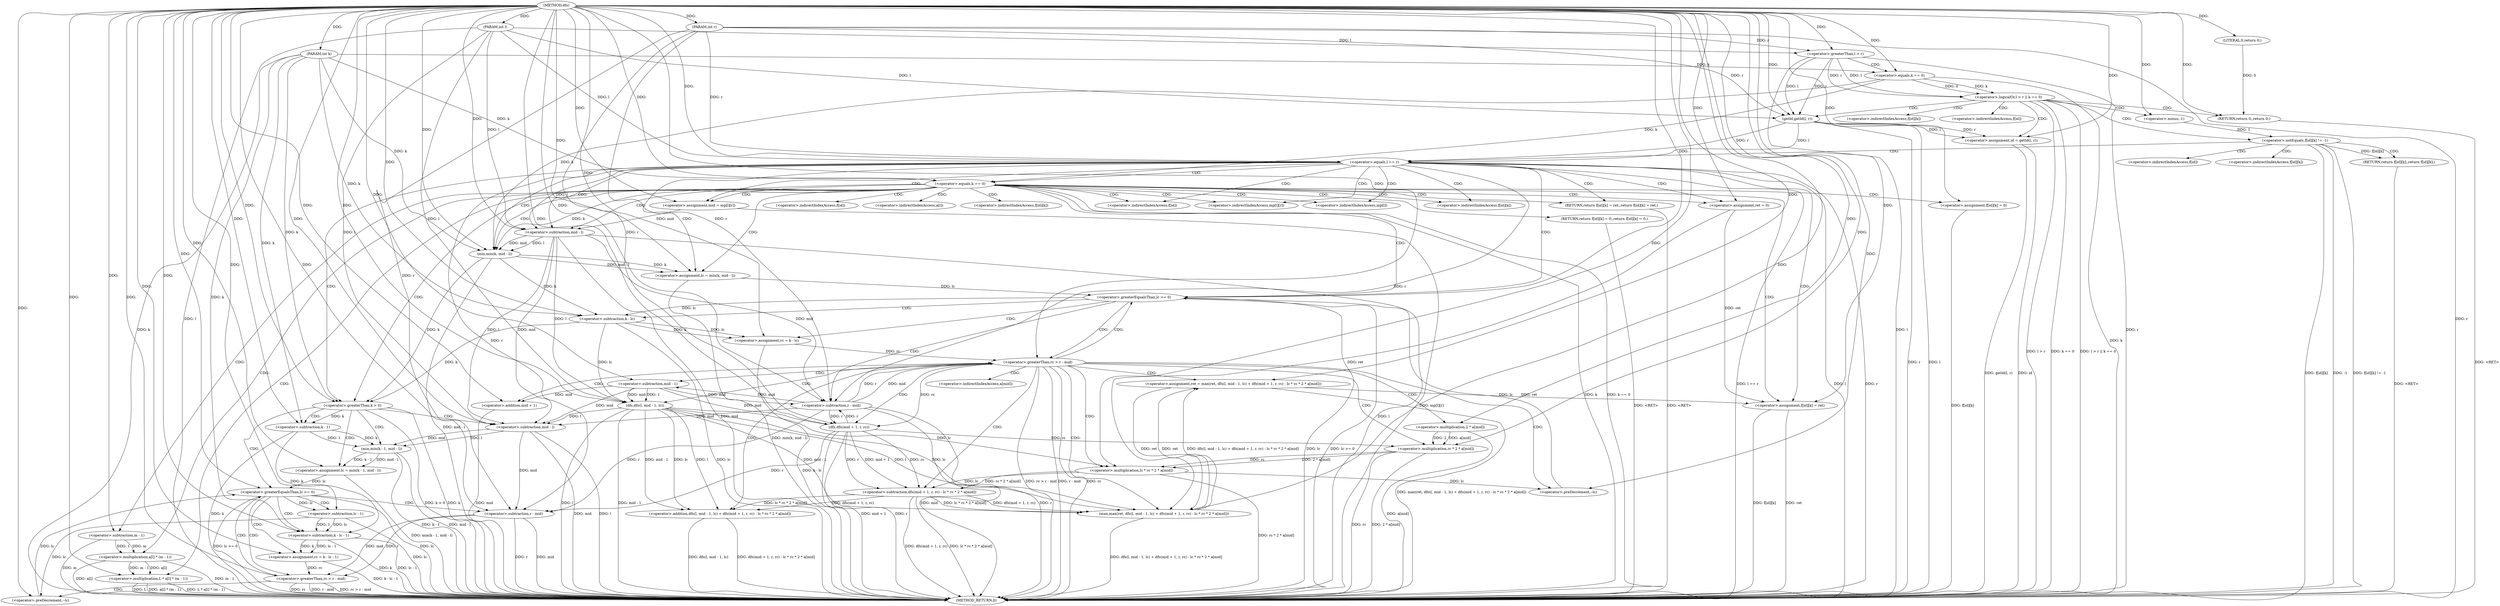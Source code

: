 digraph "dfs" {  
"1000133" [label = "(METHOD,dfs)" ]
"1000308" [label = "(METHOD_RETURN,ll)" ]
"1000134" [label = "(PARAM,int l)" ]
"1000135" [label = "(PARAM,int r)" ]
"1000136" [label = "(PARAM,int k)" ]
"1000149" [label = "(<operator>.assignment,id = getId(l, r))" ]
"1000197" [label = "(<operator>.assignment,mid = mp[l][r])" ]
"1000205" [label = "(<operator>.assignment,ret = 0)" ]
"1000300" [label = "(RETURN,return f[id][k] = ret;,return f[id][k] = ret;)" ]
"1000139" [label = "(<operator>.logicalOr,l > r || k == 0)" ]
"1000146" [label = "(RETURN,return 0;,return 0;)" ]
"1000155" [label = "(<operator>.notEquals,f[id][k] != -1)" ]
"1000163" [label = "(RETURN,return f[id][k];,return f[id][k];)" ]
"1000170" [label = "(<operator>.equals,l == r)" ]
"1000210" [label = "(<operator>.assignment,lc = min(k, mid - l))" ]
"1000217" [label = "(<operator>.greaterEqualsThan,lc >= 0)" ]
"1000220" [label = "(<operator>.preDecrement,--lc)" ]
"1000264" [label = "(<operator>.greaterThan,k > 0)" ]
"1000301" [label = "(<operator>.assignment,f[id][k] = ret)" ]
"1000147" [label = "(LITERAL,0,return 0;)" ]
"1000151" [label = "(getId,getId(l, r))" ]
"1000187" [label = "(<operator>.multiplication,L * a[l] * (m - 1))" ]
"1000224" [label = "(<operator>.assignment,rc = k - lc)" ]
"1000236" [label = "(<operator>.assignment,ret = max(ret, dfs(l, mid - 1, lc) + dfs(mid + 1, r, rc) - lc * rc * 2 * a[mid]))" ]
"1000140" [label = "(<operator>.greaterThan,l > r)" ]
"1000143" [label = "(<operator>.equals,k == 0)" ]
"1000161" [label = "(<operator>.minus,-1)" ]
"1000175" [label = "(<operator>.equals,k == 0)" ]
"1000178" [label = "(RETURN,return f[id][k] = 0;,return f[id][k] = 0;)" ]
"1000212" [label = "(min,min(k, mid - l))" ]
"1000230" [label = "(<operator>.greaterThan,rc > r - mid)" ]
"1000270" [label = "(<operator>.assignment,lc = min(k - 1, mid - l))" ]
"1000279" [label = "(<operator>.greaterEqualsThan,lc >= 0)" ]
"1000282" [label = "(<operator>.preDecrement,--lc)" ]
"1000179" [label = "(<operator>.assignment,f[id][k] = 0)" ]
"1000189" [label = "(<operator>.multiplication,a[l] * (m - 1))" ]
"1000214" [label = "(<operator>.subtraction,mid - l)" ]
"1000226" [label = "(<operator>.subtraction,k - lc)" ]
"1000238" [label = "(max,max(ret, dfs(l, mid - 1, lc) + dfs(mid + 1, r, rc) - lc * rc * 2 * a[mid]))" ]
"1000286" [label = "(<operator>.assignment,rc = k - lc - 1)" ]
"1000193" [label = "(<operator>.subtraction,m - 1)" ]
"1000232" [label = "(<operator>.subtraction,r - mid)" ]
"1000240" [label = "(<operator>.addition,dfs(l, mid - 1, lc) + dfs(mid + 1, r, rc) - lc * rc * 2 * a[mid])" ]
"1000272" [label = "(min,min(k - 1, mid - l))" ]
"1000294" [label = "(<operator>.greaterThan,rc > r - mid)" ]
"1000241" [label = "(dfs,dfs(l, mid - 1, lc))" ]
"1000247" [label = "(<operator>.subtraction,dfs(mid + 1, r, rc) - lc * rc * 2 * a[mid])" ]
"1000273" [label = "(<operator>.subtraction,k - 1)" ]
"1000276" [label = "(<operator>.subtraction,mid - l)" ]
"1000288" [label = "(<operator>.subtraction,k - lc - 1)" ]
"1000243" [label = "(<operator>.subtraction,mid - 1)" ]
"1000248" [label = "(dfs,dfs(mid + 1, r, rc))" ]
"1000254" [label = "(<operator>.multiplication,lc * rc * 2 * a[mid])" ]
"1000290" [label = "(<operator>.subtraction,lc - 1)" ]
"1000296" [label = "(<operator>.subtraction,r - mid)" ]
"1000249" [label = "(<operator>.addition,mid + 1)" ]
"1000256" [label = "(<operator>.multiplication,rc * 2 * a[mid])" ]
"1000258" [label = "(<operator>.multiplication,2 * a[mid])" ]
"1000199" [label = "(<operator>.indirectIndexAccess,mp[l][r])" ]
"1000156" [label = "(<operator>.indirectIndexAccess,f[id][k])" ]
"1000164" [label = "(<operator>.indirectIndexAccess,f[id][k])" ]
"1000200" [label = "(<operator>.indirectIndexAccess,mp[l])" ]
"1000302" [label = "(<operator>.indirectIndexAccess,f[id][k])" ]
"1000157" [label = "(<operator>.indirectIndexAccess,f[id])" ]
"1000165" [label = "(<operator>.indirectIndexAccess,f[id])" ]
"1000303" [label = "(<operator>.indirectIndexAccess,f[id])" ]
"1000190" [label = "(<operator>.indirectIndexAccess,a[l])" ]
"1000180" [label = "(<operator>.indirectIndexAccess,f[id][k])" ]
"1000181" [label = "(<operator>.indirectIndexAccess,f[id])" ]
"1000260" [label = "(<operator>.indirectIndexAccess,a[mid])" ]
  "1000178" -> "1000308"  [ label = "DDG: <RET>"] 
  "1000146" -> "1000308"  [ label = "DDG: <RET>"] 
  "1000134" -> "1000308"  [ label = "DDG: l"] 
  "1000135" -> "1000308"  [ label = "DDG: r"] 
  "1000136" -> "1000308"  [ label = "DDG: k"] 
  "1000140" -> "1000308"  [ label = "DDG: l"] 
  "1000140" -> "1000308"  [ label = "DDG: r"] 
  "1000139" -> "1000308"  [ label = "DDG: l > r"] 
  "1000143" -> "1000308"  [ label = "DDG: k"] 
  "1000139" -> "1000308"  [ label = "DDG: k == 0"] 
  "1000139" -> "1000308"  [ label = "DDG: l > r || k == 0"] 
  "1000149" -> "1000308"  [ label = "DDG: id"] 
  "1000151" -> "1000308"  [ label = "DDG: l"] 
  "1000151" -> "1000308"  [ label = "DDG: r"] 
  "1000149" -> "1000308"  [ label = "DDG: getId(l, r)"] 
  "1000155" -> "1000308"  [ label = "DDG: f[id][k]"] 
  "1000155" -> "1000308"  [ label = "DDG: -1"] 
  "1000155" -> "1000308"  [ label = "DDG: f[id][k] != -1"] 
  "1000170" -> "1000308"  [ label = "DDG: l"] 
  "1000170" -> "1000308"  [ label = "DDG: r"] 
  "1000170" -> "1000308"  [ label = "DDG: l == r"] 
  "1000175" -> "1000308"  [ label = "DDG: k"] 
  "1000175" -> "1000308"  [ label = "DDG: k == 0"] 
  "1000189" -> "1000308"  [ label = "DDG: a[l]"] 
  "1000189" -> "1000308"  [ label = "DDG: m - 1"] 
  "1000187" -> "1000308"  [ label = "DDG: a[l] * (m - 1)"] 
  "1000187" -> "1000308"  [ label = "DDG: L * a[l] * (m - 1)"] 
  "1000197" -> "1000308"  [ label = "DDG: mp[l][r]"] 
  "1000214" -> "1000308"  [ label = "DDG: mid"] 
  "1000214" -> "1000308"  [ label = "DDG: l"] 
  "1000212" -> "1000308"  [ label = "DDG: mid - l"] 
  "1000210" -> "1000308"  [ label = "DDG: min(k, mid - l)"] 
  "1000217" -> "1000308"  [ label = "DDG: lc"] 
  "1000217" -> "1000308"  [ label = "DDG: lc >= 0"] 
  "1000226" -> "1000308"  [ label = "DDG: lc"] 
  "1000224" -> "1000308"  [ label = "DDG: k - lc"] 
  "1000230" -> "1000308"  [ label = "DDG: rc"] 
  "1000232" -> "1000308"  [ label = "DDG: r"] 
  "1000232" -> "1000308"  [ label = "DDG: mid"] 
  "1000230" -> "1000308"  [ label = "DDG: r - mid"] 
  "1000230" -> "1000308"  [ label = "DDG: rc > r - mid"] 
  "1000241" -> "1000308"  [ label = "DDG: l"] 
  "1000241" -> "1000308"  [ label = "DDG: mid - 1"] 
  "1000240" -> "1000308"  [ label = "DDG: dfs(l, mid - 1, lc)"] 
  "1000249" -> "1000308"  [ label = "DDG: mid"] 
  "1000248" -> "1000308"  [ label = "DDG: mid + 1"] 
  "1000248" -> "1000308"  [ label = "DDG: r"] 
  "1000247" -> "1000308"  [ label = "DDG: dfs(mid + 1, r, rc)"] 
  "1000256" -> "1000308"  [ label = "DDG: rc"] 
  "1000258" -> "1000308"  [ label = "DDG: a[mid]"] 
  "1000256" -> "1000308"  [ label = "DDG: 2 * a[mid]"] 
  "1000254" -> "1000308"  [ label = "DDG: rc * 2 * a[mid]"] 
  "1000247" -> "1000308"  [ label = "DDG: lc * rc * 2 * a[mid]"] 
  "1000240" -> "1000308"  [ label = "DDG: dfs(mid + 1, r, rc) - lc * rc * 2 * a[mid]"] 
  "1000238" -> "1000308"  [ label = "DDG: dfs(l, mid - 1, lc) + dfs(mid + 1, r, rc) - lc * rc * 2 * a[mid]"] 
  "1000236" -> "1000308"  [ label = "DDG: max(ret, dfs(l, mid - 1, lc) + dfs(mid + 1, r, rc) - lc * rc * 2 * a[mid])"] 
  "1000264" -> "1000308"  [ label = "DDG: k"] 
  "1000264" -> "1000308"  [ label = "DDG: k > 0"] 
  "1000273" -> "1000308"  [ label = "DDG: k"] 
  "1000272" -> "1000308"  [ label = "DDG: k - 1"] 
  "1000276" -> "1000308"  [ label = "DDG: mid"] 
  "1000276" -> "1000308"  [ label = "DDG: l"] 
  "1000272" -> "1000308"  [ label = "DDG: mid - l"] 
  "1000270" -> "1000308"  [ label = "DDG: min(k - 1, mid - l)"] 
  "1000279" -> "1000308"  [ label = "DDG: lc"] 
  "1000279" -> "1000308"  [ label = "DDG: lc >= 0"] 
  "1000288" -> "1000308"  [ label = "DDG: k"] 
  "1000290" -> "1000308"  [ label = "DDG: lc"] 
  "1000288" -> "1000308"  [ label = "DDG: lc - 1"] 
  "1000286" -> "1000308"  [ label = "DDG: k - lc - 1"] 
  "1000294" -> "1000308"  [ label = "DDG: rc"] 
  "1000296" -> "1000308"  [ label = "DDG: r"] 
  "1000296" -> "1000308"  [ label = "DDG: mid"] 
  "1000294" -> "1000308"  [ label = "DDG: r - mid"] 
  "1000294" -> "1000308"  [ label = "DDG: rc > r - mid"] 
  "1000301" -> "1000308"  [ label = "DDG: f[id][k]"] 
  "1000301" -> "1000308"  [ label = "DDG: ret"] 
  "1000179" -> "1000308"  [ label = "DDG: f[id][k]"] 
  "1000163" -> "1000308"  [ label = "DDG: <RET>"] 
  "1000300" -> "1000308"  [ label = "DDG: <RET>"] 
  "1000187" -> "1000308"  [ label = "DDG: L"] 
  "1000193" -> "1000308"  [ label = "DDG: m"] 
  "1000133" -> "1000134"  [ label = "DDG: "] 
  "1000133" -> "1000135"  [ label = "DDG: "] 
  "1000133" -> "1000136"  [ label = "DDG: "] 
  "1000151" -> "1000149"  [ label = "DDG: r"] 
  "1000151" -> "1000149"  [ label = "DDG: l"] 
  "1000133" -> "1000205"  [ label = "DDG: "] 
  "1000147" -> "1000146"  [ label = "DDG: 0"] 
  "1000133" -> "1000146"  [ label = "DDG: "] 
  "1000133" -> "1000149"  [ label = "DDG: "] 
  "1000155" -> "1000163"  [ label = "DDG: f[id][k]"] 
  "1000133" -> "1000197"  [ label = "DDG: "] 
  "1000212" -> "1000210"  [ label = "DDG: mid - l"] 
  "1000212" -> "1000210"  [ label = "DDG: k"] 
  "1000205" -> "1000301"  [ label = "DDG: ret"] 
  "1000236" -> "1000301"  [ label = "DDG: ret"] 
  "1000133" -> "1000301"  [ label = "DDG: "] 
  "1000140" -> "1000139"  [ label = "DDG: r"] 
  "1000140" -> "1000139"  [ label = "DDG: l"] 
  "1000143" -> "1000139"  [ label = "DDG: 0"] 
  "1000143" -> "1000139"  [ label = "DDG: k"] 
  "1000133" -> "1000147"  [ label = "DDG: "] 
  "1000140" -> "1000151"  [ label = "DDG: l"] 
  "1000134" -> "1000151"  [ label = "DDG: l"] 
  "1000133" -> "1000151"  [ label = "DDG: "] 
  "1000140" -> "1000151"  [ label = "DDG: r"] 
  "1000135" -> "1000151"  [ label = "DDG: r"] 
  "1000161" -> "1000155"  [ label = "DDG: 1"] 
  "1000151" -> "1000170"  [ label = "DDG: l"] 
  "1000134" -> "1000170"  [ label = "DDG: l"] 
  "1000133" -> "1000170"  [ label = "DDG: "] 
  "1000151" -> "1000170"  [ label = "DDG: r"] 
  "1000135" -> "1000170"  [ label = "DDG: r"] 
  "1000133" -> "1000210"  [ label = "DDG: "] 
  "1000210" -> "1000217"  [ label = "DDG: lc"] 
  "1000220" -> "1000217"  [ label = "DDG: lc"] 
  "1000133" -> "1000217"  [ label = "DDG: "] 
  "1000254" -> "1000220"  [ label = "DDG: lc"] 
  "1000133" -> "1000220"  [ label = "DDG: "] 
  "1000226" -> "1000224"  [ label = "DDG: k"] 
  "1000226" -> "1000224"  [ label = "DDG: lc"] 
  "1000238" -> "1000236"  [ label = "DDG: ret"] 
  "1000238" -> "1000236"  [ label = "DDG: dfs(l, mid - 1, lc) + dfs(mid + 1, r, rc) - lc * rc * 2 * a[mid]"] 
  "1000212" -> "1000264"  [ label = "DDG: k"] 
  "1000226" -> "1000264"  [ label = "DDG: k"] 
  "1000136" -> "1000264"  [ label = "DDG: k"] 
  "1000133" -> "1000264"  [ label = "DDG: "] 
  "1000134" -> "1000140"  [ label = "DDG: l"] 
  "1000133" -> "1000140"  [ label = "DDG: "] 
  "1000135" -> "1000140"  [ label = "DDG: r"] 
  "1000136" -> "1000143"  [ label = "DDG: k"] 
  "1000133" -> "1000143"  [ label = "DDG: "] 
  "1000133" -> "1000161"  [ label = "DDG: "] 
  "1000133" -> "1000187"  [ label = "DDG: "] 
  "1000189" -> "1000187"  [ label = "DDG: m - 1"] 
  "1000189" -> "1000187"  [ label = "DDG: a[l]"] 
  "1000143" -> "1000212"  [ label = "DDG: k"] 
  "1000175" -> "1000212"  [ label = "DDG: k"] 
  "1000136" -> "1000212"  [ label = "DDG: k"] 
  "1000133" -> "1000212"  [ label = "DDG: "] 
  "1000214" -> "1000212"  [ label = "DDG: mid"] 
  "1000214" -> "1000212"  [ label = "DDG: l"] 
  "1000133" -> "1000224"  [ label = "DDG: "] 
  "1000133" -> "1000236"  [ label = "DDG: "] 
  "1000272" -> "1000270"  [ label = "DDG: k - 1"] 
  "1000272" -> "1000270"  [ label = "DDG: mid - l"] 
  "1000143" -> "1000175"  [ label = "DDG: k"] 
  "1000136" -> "1000175"  [ label = "DDG: k"] 
  "1000133" -> "1000175"  [ label = "DDG: "] 
  "1000133" -> "1000179"  [ label = "DDG: "] 
  "1000193" -> "1000189"  [ label = "DDG: 1"] 
  "1000193" -> "1000189"  [ label = "DDG: m"] 
  "1000197" -> "1000214"  [ label = "DDG: mid"] 
  "1000133" -> "1000214"  [ label = "DDG: "] 
  "1000170" -> "1000214"  [ label = "DDG: l"] 
  "1000134" -> "1000214"  [ label = "DDG: l"] 
  "1000212" -> "1000226"  [ label = "DDG: k"] 
  "1000136" -> "1000226"  [ label = "DDG: k"] 
  "1000133" -> "1000226"  [ label = "DDG: "] 
  "1000217" -> "1000226"  [ label = "DDG: lc"] 
  "1000224" -> "1000230"  [ label = "DDG: rc"] 
  "1000133" -> "1000230"  [ label = "DDG: "] 
  "1000232" -> "1000230"  [ label = "DDG: mid"] 
  "1000232" -> "1000230"  [ label = "DDG: r"] 
  "1000205" -> "1000238"  [ label = "DDG: ret"] 
  "1000236" -> "1000238"  [ label = "DDG: ret"] 
  "1000133" -> "1000238"  [ label = "DDG: "] 
  "1000247" -> "1000238"  [ label = "DDG: dfs(mid + 1, r, rc)"] 
  "1000247" -> "1000238"  [ label = "DDG: lc * rc * 2 * a[mid]"] 
  "1000241" -> "1000238"  [ label = "DDG: mid - 1"] 
  "1000241" -> "1000238"  [ label = "DDG: l"] 
  "1000241" -> "1000238"  [ label = "DDG: lc"] 
  "1000133" -> "1000270"  [ label = "DDG: "] 
  "1000270" -> "1000279"  [ label = "DDG: lc"] 
  "1000282" -> "1000279"  [ label = "DDG: lc"] 
  "1000133" -> "1000279"  [ label = "DDG: "] 
  "1000290" -> "1000282"  [ label = "DDG: lc"] 
  "1000133" -> "1000282"  [ label = "DDG: "] 
  "1000288" -> "1000286"  [ label = "DDG: lc - 1"] 
  "1000288" -> "1000286"  [ label = "DDG: k"] 
  "1000133" -> "1000193"  [ label = "DDG: "] 
  "1000170" -> "1000232"  [ label = "DDG: r"] 
  "1000248" -> "1000232"  [ label = "DDG: r"] 
  "1000135" -> "1000232"  [ label = "DDG: r"] 
  "1000133" -> "1000232"  [ label = "DDG: "] 
  "1000214" -> "1000232"  [ label = "DDG: mid"] 
  "1000243" -> "1000232"  [ label = "DDG: mid"] 
  "1000241" -> "1000240"  [ label = "DDG: mid - 1"] 
  "1000241" -> "1000240"  [ label = "DDG: l"] 
  "1000241" -> "1000240"  [ label = "DDG: lc"] 
  "1000247" -> "1000240"  [ label = "DDG: dfs(mid + 1, r, rc)"] 
  "1000247" -> "1000240"  [ label = "DDG: lc * rc * 2 * a[mid]"] 
  "1000273" -> "1000272"  [ label = "DDG: k"] 
  "1000273" -> "1000272"  [ label = "DDG: 1"] 
  "1000276" -> "1000272"  [ label = "DDG: l"] 
  "1000276" -> "1000272"  [ label = "DDG: mid"] 
  "1000133" -> "1000286"  [ label = "DDG: "] 
  "1000214" -> "1000241"  [ label = "DDG: l"] 
  "1000134" -> "1000241"  [ label = "DDG: l"] 
  "1000133" -> "1000241"  [ label = "DDG: "] 
  "1000243" -> "1000241"  [ label = "DDG: 1"] 
  "1000243" -> "1000241"  [ label = "DDG: mid"] 
  "1000226" -> "1000241"  [ label = "DDG: lc"] 
  "1000248" -> "1000247"  [ label = "DDG: rc"] 
  "1000248" -> "1000247"  [ label = "DDG: r"] 
  "1000248" -> "1000247"  [ label = "DDG: mid + 1"] 
  "1000254" -> "1000247"  [ label = "DDG: rc * 2 * a[mid]"] 
  "1000254" -> "1000247"  [ label = "DDG: lc"] 
  "1000264" -> "1000273"  [ label = "DDG: k"] 
  "1000136" -> "1000273"  [ label = "DDG: k"] 
  "1000133" -> "1000273"  [ label = "DDG: "] 
  "1000214" -> "1000276"  [ label = "DDG: mid"] 
  "1000232" -> "1000276"  [ label = "DDG: mid"] 
  "1000133" -> "1000276"  [ label = "DDG: "] 
  "1000243" -> "1000276"  [ label = "DDG: mid"] 
  "1000214" -> "1000276"  [ label = "DDG: l"] 
  "1000241" -> "1000276"  [ label = "DDG: l"] 
  "1000134" -> "1000276"  [ label = "DDG: l"] 
  "1000273" -> "1000288"  [ label = "DDG: k"] 
  "1000136" -> "1000288"  [ label = "DDG: k"] 
  "1000133" -> "1000288"  [ label = "DDG: "] 
  "1000290" -> "1000288"  [ label = "DDG: lc"] 
  "1000290" -> "1000288"  [ label = "DDG: 1"] 
  "1000286" -> "1000294"  [ label = "DDG: rc"] 
  "1000133" -> "1000294"  [ label = "DDG: "] 
  "1000296" -> "1000294"  [ label = "DDG: r"] 
  "1000296" -> "1000294"  [ label = "DDG: mid"] 
  "1000232" -> "1000243"  [ label = "DDG: mid"] 
  "1000133" -> "1000243"  [ label = "DDG: "] 
  "1000230" -> "1000248"  [ label = "DDG: rc"] 
  "1000133" -> "1000248"  [ label = "DDG: "] 
  "1000232" -> "1000248"  [ label = "DDG: r"] 
  "1000135" -> "1000248"  [ label = "DDG: r"] 
  "1000243" -> "1000248"  [ label = "DDG: mid"] 
  "1000241" -> "1000254"  [ label = "DDG: lc"] 
  "1000133" -> "1000254"  [ label = "DDG: "] 
  "1000256" -> "1000254"  [ label = "DDG: 2 * a[mid]"] 
  "1000256" -> "1000254"  [ label = "DDG: rc"] 
  "1000279" -> "1000290"  [ label = "DDG: lc"] 
  "1000133" -> "1000290"  [ label = "DDG: "] 
  "1000170" -> "1000296"  [ label = "DDG: r"] 
  "1000232" -> "1000296"  [ label = "DDG: r"] 
  "1000248" -> "1000296"  [ label = "DDG: r"] 
  "1000135" -> "1000296"  [ label = "DDG: r"] 
  "1000133" -> "1000296"  [ label = "DDG: "] 
  "1000276" -> "1000296"  [ label = "DDG: mid"] 
  "1000243" -> "1000249"  [ label = "DDG: mid"] 
  "1000133" -> "1000249"  [ label = "DDG: "] 
  "1000248" -> "1000256"  [ label = "DDG: rc"] 
  "1000133" -> "1000256"  [ label = "DDG: "] 
  "1000258" -> "1000256"  [ label = "DDG: a[mid]"] 
  "1000258" -> "1000256"  [ label = "DDG: 2"] 
  "1000133" -> "1000258"  [ label = "DDG: "] 
  "1000139" -> "1000156"  [ label = "CDG: "] 
  "1000139" -> "1000161"  [ label = "CDG: "] 
  "1000139" -> "1000157"  [ label = "CDG: "] 
  "1000139" -> "1000149"  [ label = "CDG: "] 
  "1000139" -> "1000151"  [ label = "CDG: "] 
  "1000139" -> "1000146"  [ label = "CDG: "] 
  "1000139" -> "1000155"  [ label = "CDG: "] 
  "1000155" -> "1000164"  [ label = "CDG: "] 
  "1000155" -> "1000165"  [ label = "CDG: "] 
  "1000155" -> "1000163"  [ label = "CDG: "] 
  "1000155" -> "1000170"  [ label = "CDG: "] 
  "1000170" -> "1000200"  [ label = "CDG: "] 
  "1000170" -> "1000199"  [ label = "CDG: "] 
  "1000170" -> "1000197"  [ label = "CDG: "] 
  "1000170" -> "1000302"  [ label = "CDG: "] 
  "1000170" -> "1000210"  [ label = "CDG: "] 
  "1000170" -> "1000214"  [ label = "CDG: "] 
  "1000170" -> "1000300"  [ label = "CDG: "] 
  "1000170" -> "1000175"  [ label = "CDG: "] 
  "1000170" -> "1000217"  [ label = "CDG: "] 
  "1000170" -> "1000303"  [ label = "CDG: "] 
  "1000170" -> "1000212"  [ label = "CDG: "] 
  "1000170" -> "1000205"  [ label = "CDG: "] 
  "1000170" -> "1000264"  [ label = "CDG: "] 
  "1000170" -> "1000301"  [ label = "CDG: "] 
  "1000217" -> "1000224"  [ label = "CDG: "] 
  "1000217" -> "1000226"  [ label = "CDG: "] 
  "1000217" -> "1000232"  [ label = "CDG: "] 
  "1000217" -> "1000230"  [ label = "CDG: "] 
  "1000264" -> "1000276"  [ label = "CDG: "] 
  "1000264" -> "1000273"  [ label = "CDG: "] 
  "1000264" -> "1000270"  [ label = "CDG: "] 
  "1000264" -> "1000279"  [ label = "CDG: "] 
  "1000264" -> "1000272"  [ label = "CDG: "] 
  "1000140" -> "1000143"  [ label = "CDG: "] 
  "1000175" -> "1000200"  [ label = "CDG: "] 
  "1000175" -> "1000199"  [ label = "CDG: "] 
  "1000175" -> "1000197"  [ label = "CDG: "] 
  "1000175" -> "1000180"  [ label = "CDG: "] 
  "1000175" -> "1000302"  [ label = "CDG: "] 
  "1000175" -> "1000210"  [ label = "CDG: "] 
  "1000175" -> "1000214"  [ label = "CDG: "] 
  "1000175" -> "1000190"  [ label = "CDG: "] 
  "1000175" -> "1000300"  [ label = "CDG: "] 
  "1000175" -> "1000179"  [ label = "CDG: "] 
  "1000175" -> "1000217"  [ label = "CDG: "] 
  "1000175" -> "1000187"  [ label = "CDG: "] 
  "1000175" -> "1000303"  [ label = "CDG: "] 
  "1000175" -> "1000212"  [ label = "CDG: "] 
  "1000175" -> "1000189"  [ label = "CDG: "] 
  "1000175" -> "1000178"  [ label = "CDG: "] 
  "1000175" -> "1000205"  [ label = "CDG: "] 
  "1000175" -> "1000193"  [ label = "CDG: "] 
  "1000175" -> "1000264"  [ label = "CDG: "] 
  "1000175" -> "1000301"  [ label = "CDG: "] 
  "1000175" -> "1000181"  [ label = "CDG: "] 
  "1000230" -> "1000258"  [ label = "CDG: "] 
  "1000230" -> "1000238"  [ label = "CDG: "] 
  "1000230" -> "1000260"  [ label = "CDG: "] 
  "1000230" -> "1000243"  [ label = "CDG: "] 
  "1000230" -> "1000236"  [ label = "CDG: "] 
  "1000230" -> "1000254"  [ label = "CDG: "] 
  "1000230" -> "1000220"  [ label = "CDG: "] 
  "1000230" -> "1000248"  [ label = "CDG: "] 
  "1000230" -> "1000240"  [ label = "CDG: "] 
  "1000230" -> "1000217"  [ label = "CDG: "] 
  "1000230" -> "1000247"  [ label = "CDG: "] 
  "1000230" -> "1000249"  [ label = "CDG: "] 
  "1000230" -> "1000241"  [ label = "CDG: "] 
  "1000230" -> "1000256"  [ label = "CDG: "] 
  "1000279" -> "1000294"  [ label = "CDG: "] 
  "1000279" -> "1000288"  [ label = "CDG: "] 
  "1000279" -> "1000286"  [ label = "CDG: "] 
  "1000279" -> "1000290"  [ label = "CDG: "] 
  "1000279" -> "1000296"  [ label = "CDG: "] 
  "1000294" -> "1000282"  [ label = "CDG: "] 
  "1000294" -> "1000279"  [ label = "CDG: "] 
}
